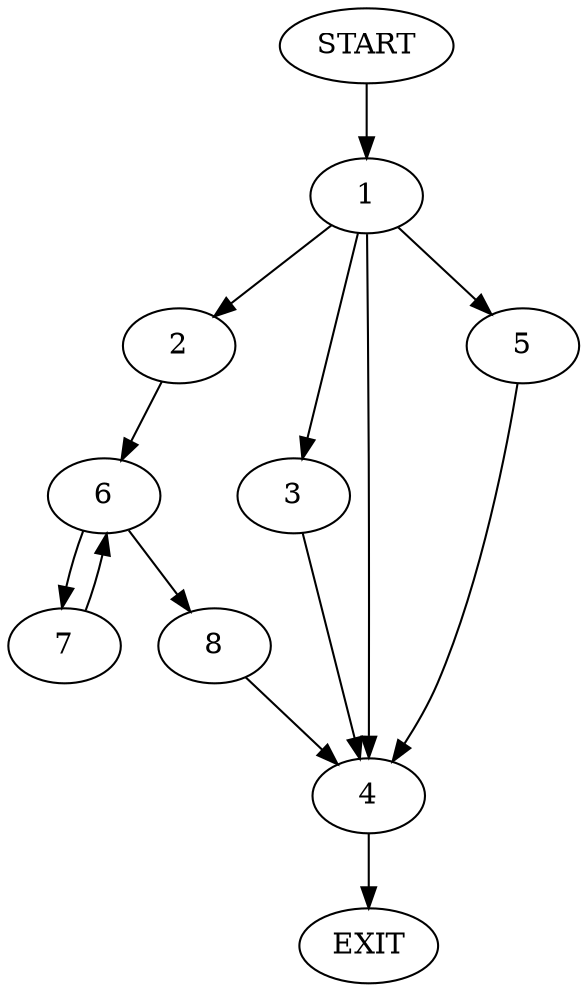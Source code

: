 digraph {
0 [label="START"]
9 [label="EXIT"]
0 -> 1
1 -> 2
1 -> 3
1 -> 4
1 -> 5
3 -> 4
2 -> 6
4 -> 9
5 -> 4
6 -> 7
6 -> 8
7 -> 6
8 -> 4
}

